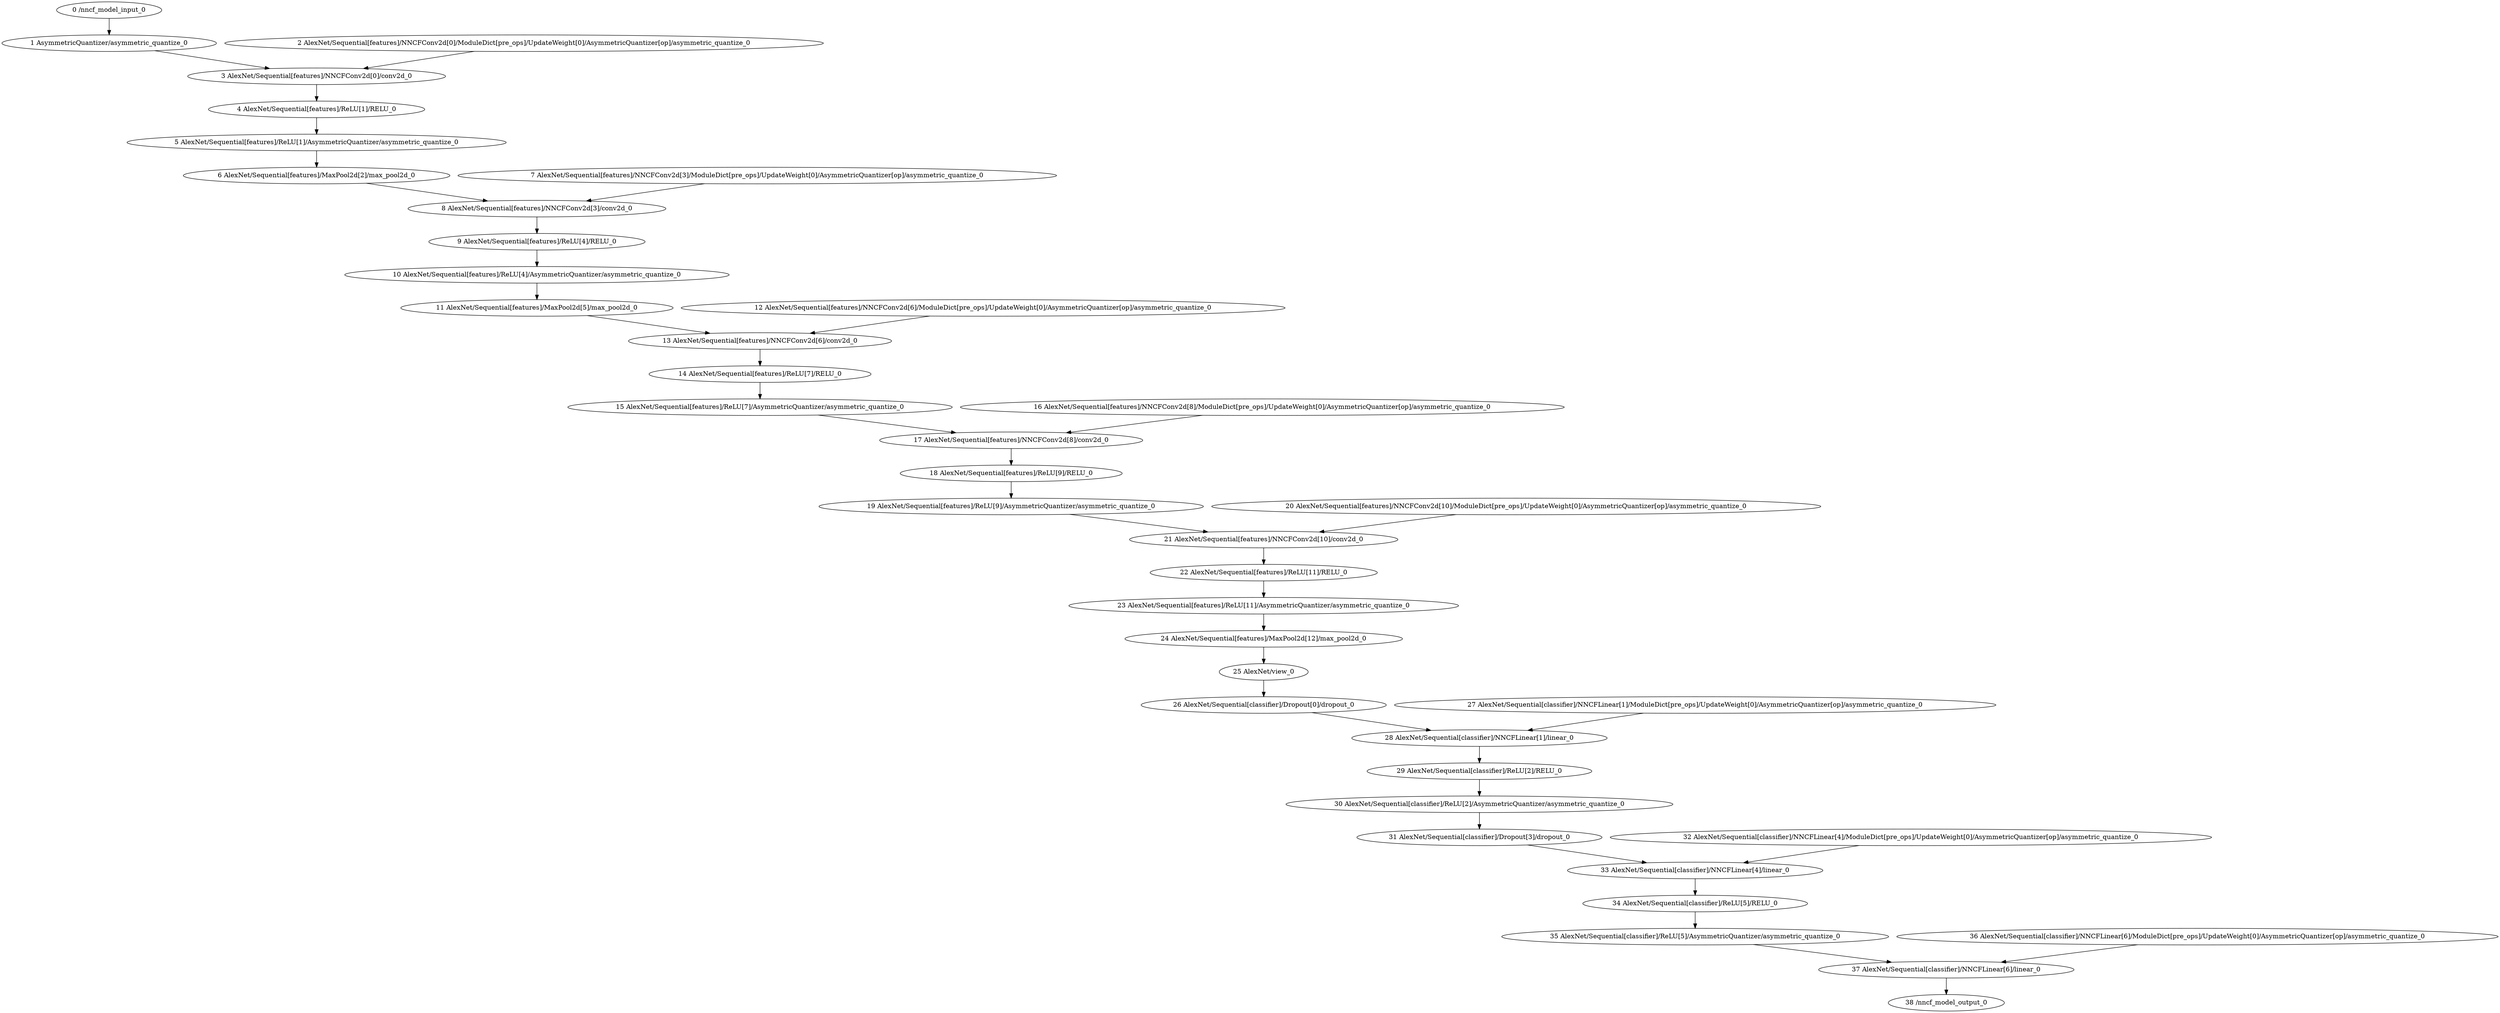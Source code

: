strict digraph  {
"0 /nncf_model_input_0" [id=0, type=nncf_model_input];
"1 AsymmetricQuantizer/asymmetric_quantize_0" [id=1, type=asymmetric_quantize];
"2 AlexNet/Sequential[features]/NNCFConv2d[0]/ModuleDict[pre_ops]/UpdateWeight[0]/AsymmetricQuantizer[op]/asymmetric_quantize_0" [id=2, type=asymmetric_quantize];
"3 AlexNet/Sequential[features]/NNCFConv2d[0]/conv2d_0" [id=3, type=conv2d];
"4 AlexNet/Sequential[features]/ReLU[1]/RELU_0" [id=4, type=RELU];
"5 AlexNet/Sequential[features]/ReLU[1]/AsymmetricQuantizer/asymmetric_quantize_0" [id=5, type=asymmetric_quantize];
"6 AlexNet/Sequential[features]/MaxPool2d[2]/max_pool2d_0" [id=6, type=max_pool2d];
"7 AlexNet/Sequential[features]/NNCFConv2d[3]/ModuleDict[pre_ops]/UpdateWeight[0]/AsymmetricQuantizer[op]/asymmetric_quantize_0" [id=7, type=asymmetric_quantize];
"8 AlexNet/Sequential[features]/NNCFConv2d[3]/conv2d_0" [id=8, type=conv2d];
"9 AlexNet/Sequential[features]/ReLU[4]/RELU_0" [id=9, type=RELU];
"10 AlexNet/Sequential[features]/ReLU[4]/AsymmetricQuantizer/asymmetric_quantize_0" [id=10, type=asymmetric_quantize];
"11 AlexNet/Sequential[features]/MaxPool2d[5]/max_pool2d_0" [id=11, type=max_pool2d];
"12 AlexNet/Sequential[features]/NNCFConv2d[6]/ModuleDict[pre_ops]/UpdateWeight[0]/AsymmetricQuantizer[op]/asymmetric_quantize_0" [id=12, type=asymmetric_quantize];
"13 AlexNet/Sequential[features]/NNCFConv2d[6]/conv2d_0" [id=13, type=conv2d];
"14 AlexNet/Sequential[features]/ReLU[7]/RELU_0" [id=14, type=RELU];
"15 AlexNet/Sequential[features]/ReLU[7]/AsymmetricQuantizer/asymmetric_quantize_0" [id=15, type=asymmetric_quantize];
"16 AlexNet/Sequential[features]/NNCFConv2d[8]/ModuleDict[pre_ops]/UpdateWeight[0]/AsymmetricQuantizer[op]/asymmetric_quantize_0" [id=16, type=asymmetric_quantize];
"17 AlexNet/Sequential[features]/NNCFConv2d[8]/conv2d_0" [id=17, type=conv2d];
"18 AlexNet/Sequential[features]/ReLU[9]/RELU_0" [id=18, type=RELU];
"19 AlexNet/Sequential[features]/ReLU[9]/AsymmetricQuantizer/asymmetric_quantize_0" [id=19, type=asymmetric_quantize];
"20 AlexNet/Sequential[features]/NNCFConv2d[10]/ModuleDict[pre_ops]/UpdateWeight[0]/AsymmetricQuantizer[op]/asymmetric_quantize_0" [id=20, type=asymmetric_quantize];
"21 AlexNet/Sequential[features]/NNCFConv2d[10]/conv2d_0" [id=21, type=conv2d];
"22 AlexNet/Sequential[features]/ReLU[11]/RELU_0" [id=22, type=RELU];
"23 AlexNet/Sequential[features]/ReLU[11]/AsymmetricQuantizer/asymmetric_quantize_0" [id=23, type=asymmetric_quantize];
"24 AlexNet/Sequential[features]/MaxPool2d[12]/max_pool2d_0" [id=24, type=max_pool2d];
"25 AlexNet/view_0" [id=25, type=view];
"26 AlexNet/Sequential[classifier]/Dropout[0]/dropout_0" [id=26, type=dropout];
"27 AlexNet/Sequential[classifier]/NNCFLinear[1]/ModuleDict[pre_ops]/UpdateWeight[0]/AsymmetricQuantizer[op]/asymmetric_quantize_0" [id=27, type=asymmetric_quantize];
"28 AlexNet/Sequential[classifier]/NNCFLinear[1]/linear_0" [id=28, type=linear];
"29 AlexNet/Sequential[classifier]/ReLU[2]/RELU_0" [id=29, type=RELU];
"30 AlexNet/Sequential[classifier]/ReLU[2]/AsymmetricQuantizer/asymmetric_quantize_0" [id=30, type=asymmetric_quantize];
"31 AlexNet/Sequential[classifier]/Dropout[3]/dropout_0" [id=31, type=dropout];
"32 AlexNet/Sequential[classifier]/NNCFLinear[4]/ModuleDict[pre_ops]/UpdateWeight[0]/AsymmetricQuantizer[op]/asymmetric_quantize_0" [id=32, type=asymmetric_quantize];
"33 AlexNet/Sequential[classifier]/NNCFLinear[4]/linear_0" [id=33, type=linear];
"34 AlexNet/Sequential[classifier]/ReLU[5]/RELU_0" [id=34, type=RELU];
"35 AlexNet/Sequential[classifier]/ReLU[5]/AsymmetricQuantizer/asymmetric_quantize_0" [id=35, type=asymmetric_quantize];
"36 AlexNet/Sequential[classifier]/NNCFLinear[6]/ModuleDict[pre_ops]/UpdateWeight[0]/AsymmetricQuantizer[op]/asymmetric_quantize_0" [id=36, type=asymmetric_quantize];
"37 AlexNet/Sequential[classifier]/NNCFLinear[6]/linear_0" [id=37, type=linear];
"38 /nncf_model_output_0" [id=38, type=nncf_model_output];
"0 /nncf_model_input_0" -> "1 AsymmetricQuantizer/asymmetric_quantize_0";
"1 AsymmetricQuantizer/asymmetric_quantize_0" -> "3 AlexNet/Sequential[features]/NNCFConv2d[0]/conv2d_0";
"2 AlexNet/Sequential[features]/NNCFConv2d[0]/ModuleDict[pre_ops]/UpdateWeight[0]/AsymmetricQuantizer[op]/asymmetric_quantize_0" -> "3 AlexNet/Sequential[features]/NNCFConv2d[0]/conv2d_0";
"3 AlexNet/Sequential[features]/NNCFConv2d[0]/conv2d_0" -> "4 AlexNet/Sequential[features]/ReLU[1]/RELU_0";
"4 AlexNet/Sequential[features]/ReLU[1]/RELU_0" -> "5 AlexNet/Sequential[features]/ReLU[1]/AsymmetricQuantizer/asymmetric_quantize_0";
"5 AlexNet/Sequential[features]/ReLU[1]/AsymmetricQuantizer/asymmetric_quantize_0" -> "6 AlexNet/Sequential[features]/MaxPool2d[2]/max_pool2d_0";
"6 AlexNet/Sequential[features]/MaxPool2d[2]/max_pool2d_0" -> "8 AlexNet/Sequential[features]/NNCFConv2d[3]/conv2d_0";
"7 AlexNet/Sequential[features]/NNCFConv2d[3]/ModuleDict[pre_ops]/UpdateWeight[0]/AsymmetricQuantizer[op]/asymmetric_quantize_0" -> "8 AlexNet/Sequential[features]/NNCFConv2d[3]/conv2d_0";
"8 AlexNet/Sequential[features]/NNCFConv2d[3]/conv2d_0" -> "9 AlexNet/Sequential[features]/ReLU[4]/RELU_0";
"9 AlexNet/Sequential[features]/ReLU[4]/RELU_0" -> "10 AlexNet/Sequential[features]/ReLU[4]/AsymmetricQuantizer/asymmetric_quantize_0";
"10 AlexNet/Sequential[features]/ReLU[4]/AsymmetricQuantizer/asymmetric_quantize_0" -> "11 AlexNet/Sequential[features]/MaxPool2d[5]/max_pool2d_0";
"11 AlexNet/Sequential[features]/MaxPool2d[5]/max_pool2d_0" -> "13 AlexNet/Sequential[features]/NNCFConv2d[6]/conv2d_0";
"12 AlexNet/Sequential[features]/NNCFConv2d[6]/ModuleDict[pre_ops]/UpdateWeight[0]/AsymmetricQuantizer[op]/asymmetric_quantize_0" -> "13 AlexNet/Sequential[features]/NNCFConv2d[6]/conv2d_0";
"13 AlexNet/Sequential[features]/NNCFConv2d[6]/conv2d_0" -> "14 AlexNet/Sequential[features]/ReLU[7]/RELU_0";
"14 AlexNet/Sequential[features]/ReLU[7]/RELU_0" -> "15 AlexNet/Sequential[features]/ReLU[7]/AsymmetricQuantizer/asymmetric_quantize_0";
"15 AlexNet/Sequential[features]/ReLU[7]/AsymmetricQuantizer/asymmetric_quantize_0" -> "17 AlexNet/Sequential[features]/NNCFConv2d[8]/conv2d_0";
"16 AlexNet/Sequential[features]/NNCFConv2d[8]/ModuleDict[pre_ops]/UpdateWeight[0]/AsymmetricQuantizer[op]/asymmetric_quantize_0" -> "17 AlexNet/Sequential[features]/NNCFConv2d[8]/conv2d_0";
"17 AlexNet/Sequential[features]/NNCFConv2d[8]/conv2d_0" -> "18 AlexNet/Sequential[features]/ReLU[9]/RELU_0";
"18 AlexNet/Sequential[features]/ReLU[9]/RELU_0" -> "19 AlexNet/Sequential[features]/ReLU[9]/AsymmetricQuantizer/asymmetric_quantize_0";
"19 AlexNet/Sequential[features]/ReLU[9]/AsymmetricQuantizer/asymmetric_quantize_0" -> "21 AlexNet/Sequential[features]/NNCFConv2d[10]/conv2d_0";
"20 AlexNet/Sequential[features]/NNCFConv2d[10]/ModuleDict[pre_ops]/UpdateWeight[0]/AsymmetricQuantizer[op]/asymmetric_quantize_0" -> "21 AlexNet/Sequential[features]/NNCFConv2d[10]/conv2d_0";
"21 AlexNet/Sequential[features]/NNCFConv2d[10]/conv2d_0" -> "22 AlexNet/Sequential[features]/ReLU[11]/RELU_0";
"22 AlexNet/Sequential[features]/ReLU[11]/RELU_0" -> "23 AlexNet/Sequential[features]/ReLU[11]/AsymmetricQuantizer/asymmetric_quantize_0";
"23 AlexNet/Sequential[features]/ReLU[11]/AsymmetricQuantizer/asymmetric_quantize_0" -> "24 AlexNet/Sequential[features]/MaxPool2d[12]/max_pool2d_0";
"24 AlexNet/Sequential[features]/MaxPool2d[12]/max_pool2d_0" -> "25 AlexNet/view_0";
"25 AlexNet/view_0" -> "26 AlexNet/Sequential[classifier]/Dropout[0]/dropout_0";
"26 AlexNet/Sequential[classifier]/Dropout[0]/dropout_0" -> "28 AlexNet/Sequential[classifier]/NNCFLinear[1]/linear_0";
"27 AlexNet/Sequential[classifier]/NNCFLinear[1]/ModuleDict[pre_ops]/UpdateWeight[0]/AsymmetricQuantizer[op]/asymmetric_quantize_0" -> "28 AlexNet/Sequential[classifier]/NNCFLinear[1]/linear_0";
"28 AlexNet/Sequential[classifier]/NNCFLinear[1]/linear_0" -> "29 AlexNet/Sequential[classifier]/ReLU[2]/RELU_0";
"29 AlexNet/Sequential[classifier]/ReLU[2]/RELU_0" -> "30 AlexNet/Sequential[classifier]/ReLU[2]/AsymmetricQuantizer/asymmetric_quantize_0";
"30 AlexNet/Sequential[classifier]/ReLU[2]/AsymmetricQuantizer/asymmetric_quantize_0" -> "31 AlexNet/Sequential[classifier]/Dropout[3]/dropout_0";
"31 AlexNet/Sequential[classifier]/Dropout[3]/dropout_0" -> "33 AlexNet/Sequential[classifier]/NNCFLinear[4]/linear_0";
"32 AlexNet/Sequential[classifier]/NNCFLinear[4]/ModuleDict[pre_ops]/UpdateWeight[0]/AsymmetricQuantizer[op]/asymmetric_quantize_0" -> "33 AlexNet/Sequential[classifier]/NNCFLinear[4]/linear_0";
"33 AlexNet/Sequential[classifier]/NNCFLinear[4]/linear_0" -> "34 AlexNet/Sequential[classifier]/ReLU[5]/RELU_0";
"34 AlexNet/Sequential[classifier]/ReLU[5]/RELU_0" -> "35 AlexNet/Sequential[classifier]/ReLU[5]/AsymmetricQuantizer/asymmetric_quantize_0";
"35 AlexNet/Sequential[classifier]/ReLU[5]/AsymmetricQuantizer/asymmetric_quantize_0" -> "37 AlexNet/Sequential[classifier]/NNCFLinear[6]/linear_0";
"36 AlexNet/Sequential[classifier]/NNCFLinear[6]/ModuleDict[pre_ops]/UpdateWeight[0]/AsymmetricQuantizer[op]/asymmetric_quantize_0" -> "37 AlexNet/Sequential[classifier]/NNCFLinear[6]/linear_0";
"37 AlexNet/Sequential[classifier]/NNCFLinear[6]/linear_0" -> "38 /nncf_model_output_0";
}
